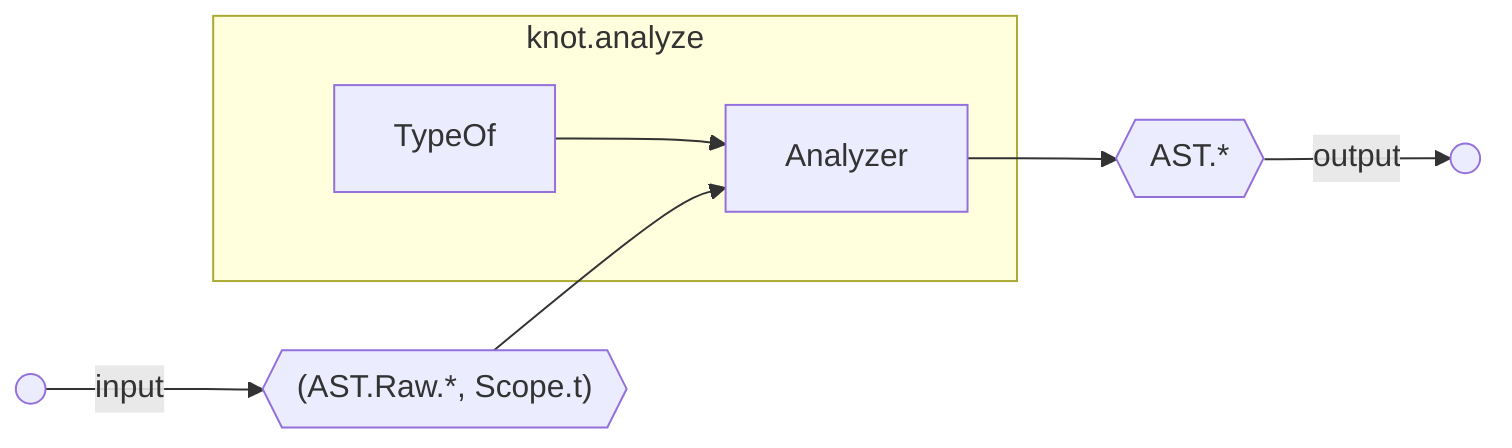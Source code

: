 graph LR
  in(( ))
  out(( ))
  ast{{"(AST.Raw.*, Scope.t)"}}
  result{{AST.*}}

  subgraph knot.analyze
    Analyzer
    TypeOf

    TypeOf --> Analyzer
  end

  in --> |input| ast --> Analyzer
  Analyzer --> result --> |output| out